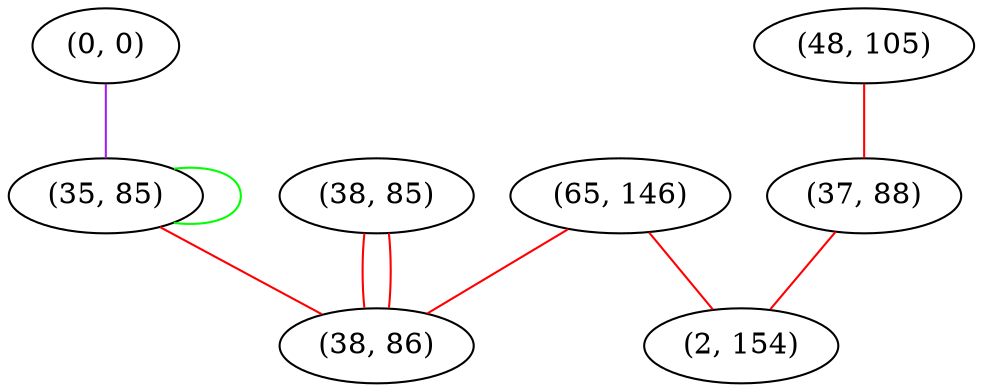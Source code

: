 graph "" {
"(0, 0)";
"(48, 105)";
"(37, 88)";
"(35, 85)";
"(65, 146)";
"(38, 85)";
"(38, 86)";
"(2, 154)";
"(0, 0)" -- "(35, 85)"  [color=purple, key=0, weight=4];
"(48, 105)" -- "(37, 88)"  [color=red, key=0, weight=1];
"(37, 88)" -- "(2, 154)"  [color=red, key=0, weight=1];
"(35, 85)" -- "(35, 85)"  [color=green, key=0, weight=2];
"(35, 85)" -- "(38, 86)"  [color=red, key=0, weight=1];
"(65, 146)" -- "(38, 86)"  [color=red, key=0, weight=1];
"(65, 146)" -- "(2, 154)"  [color=red, key=0, weight=1];
"(38, 85)" -- "(38, 86)"  [color=red, key=0, weight=1];
"(38, 85)" -- "(38, 86)"  [color=red, key=1, weight=1];
}
